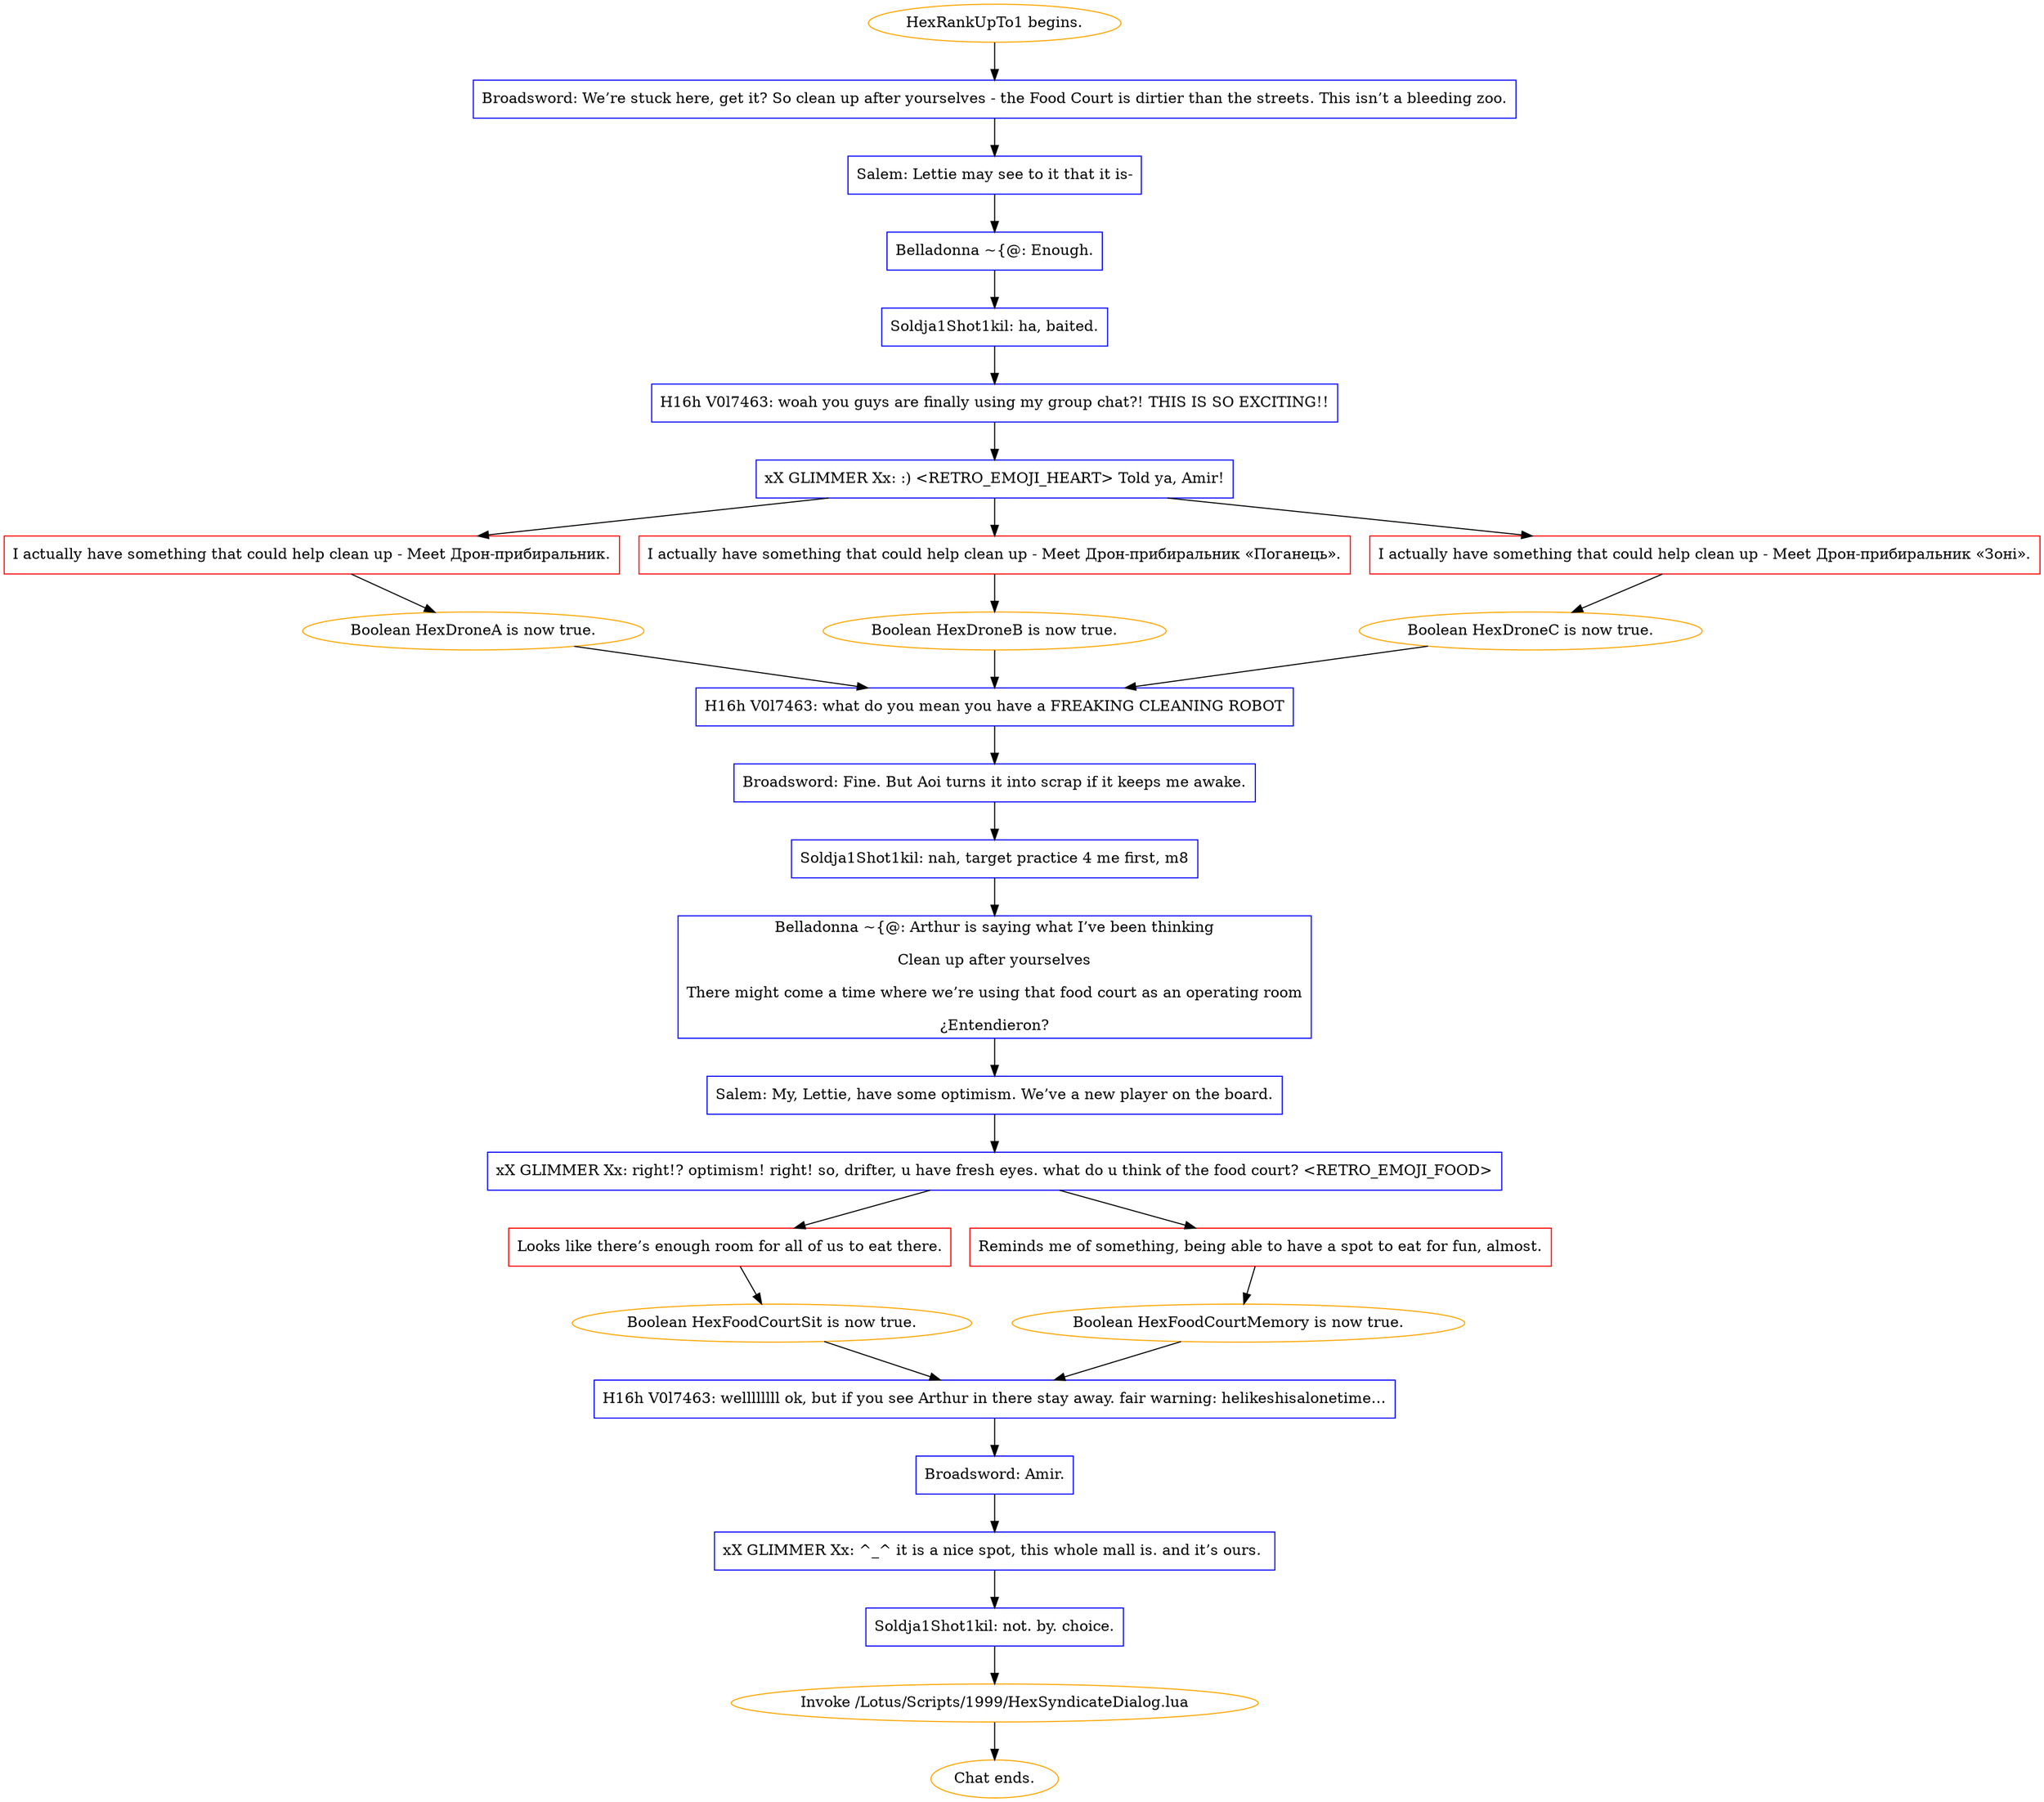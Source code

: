 digraph {
	"HexRankUpTo1 begins." [color=orange];
		"HexRankUpTo1 begins." -> j2465840726;
	j2465840726 [label="Broadsword: We’re stuck here, get it? So clean up after yourselves - the Food Court is dirtier than the streets. This isn’t a bleeding zoo.",shape=box,color=blue];
		j2465840726 -> j1444110397;
	j1444110397 [label="Salem: Lettie may see to it that it is-",shape=box,color=blue];
		j1444110397 -> j3500949888;
	j3500949888 [label="Belladonna ~{@: Enough.",shape=box,color=blue];
		j3500949888 -> j3999101280;
	j3999101280 [label="Soldja1Shot1kil: ha, baited.",shape=box,color=blue];
		j3999101280 -> j4154229481;
	j4154229481 [label="H16h V0l7463: woah you guys are finally using my group chat?! THIS IS SO EXCITING!!",shape=box,color=blue];
		j4154229481 -> j4154150264;
	j4154150264 [label="xX GLIMMER Xx: :) <RETRO_EMOJI_HEART> Told ya, Amir!",shape=box,color=blue];
		j4154150264 -> j1613835490;
		j4154150264 -> j2662985977;
		j4154150264 -> j1114483148;
	j1613835490 [label="I actually have something that could help clean up - Meet Дрон-прибиральник.",shape=box,color=red];
		j1613835490 -> j3909646244;
	j2662985977 [label="I actually have something that could help clean up - Meet Дрон-прибиральник «Поганець».",shape=box,color=red];
		j2662985977 -> j1055163507;
	j1114483148 [label="I actually have something that could help clean up - Meet Дрон-прибиральник «Зоні».",shape=box,color=red];
		j1114483148 -> j3825488247;
	j3909646244 [label="Boolean HexDroneA is now true.",color=orange];
		j3909646244 -> j1925954955;
	j1055163507 [label="Boolean HexDroneB is now true.",color=orange];
		j1055163507 -> j1925954955;
	j3825488247 [label="Boolean HexDroneC is now true.",color=orange];
		j3825488247 -> j1925954955;
	j1925954955 [label="H16h V0l7463: what do you mean you have a FREAKING CLEANING ROBOT",shape=box,color=blue];
		j1925954955 -> j2630529901;
	j2630529901 [label="Broadsword: Fine. But Aoi turns it into scrap if it keeps me awake.",shape=box,color=blue];
		j2630529901 -> j3348546169;
	j3348546169 [label="Soldja1Shot1kil: nah, target practice 4 me first, m8",shape=box,color=blue];
		j3348546169 -> j1689235917;
	j1689235917 [label="Belladonna ~{@: Arthur is saying what I’ve been thinking
Clean up after yourselves
There might come a time where we’re using that food court as an operating room
¿Entendieron?",shape=box,color=blue];
		j1689235917 -> j1910091925;
	j1910091925 [label="Salem: My, Lettie, have some optimism. We’ve a new player on the board.",shape=box,color=blue];
		j1910091925 -> j4203144499;
	j4203144499 [label="xX GLIMMER Xx: right!? optimism! right! so, drifter, u have fresh eyes. what do u think of the food court? <RETRO_EMOJI_FOOD>",shape=box,color=blue];
		j4203144499 -> j3357627862;
		j4203144499 -> j2600224816;
	j3357627862 [label="Looks like there’s enough room for all of us to eat there.",shape=box,color=red];
		j3357627862 -> j522529333;
	j2600224816 [label="Reminds me of something, being able to have a spot to eat for fun, almost.",shape=box,color=red];
		j2600224816 -> j3328471313;
	j522529333 [label="Boolean HexFoodCourtSit is now true.",color=orange];
		j522529333 -> j1936913289;
	j3328471313 [label="Boolean HexFoodCourtMemory is now true.",color=orange];
		j3328471313 -> j1936913289;
	j1936913289 [label="H16h V0l7463: wellllllll ok, but if you see Arthur in there stay away. fair warning: helikeshisalonetime…",shape=box,color=blue];
		j1936913289 -> j3482632489;
	j3482632489 [label="Broadsword: Amir.",shape=box,color=blue];
		j3482632489 -> j3130681631;
	j3130681631 [label="xX GLIMMER Xx: ^_^ it is a nice spot, this whole mall is. and it’s ours. ",shape=box,color=blue];
		j3130681631 -> j2468863548;
	j2468863548 [label="Soldja1Shot1kil: not. by. choice.",shape=box,color=blue];
		j2468863548 -> j4049880475;
	j4049880475 [label="Invoke /Lotus/Scripts/1999/HexSyndicateDialog.lua",color=orange];
		j4049880475 -> "Chat ends.";
	"Chat ends." [color=orange];
}